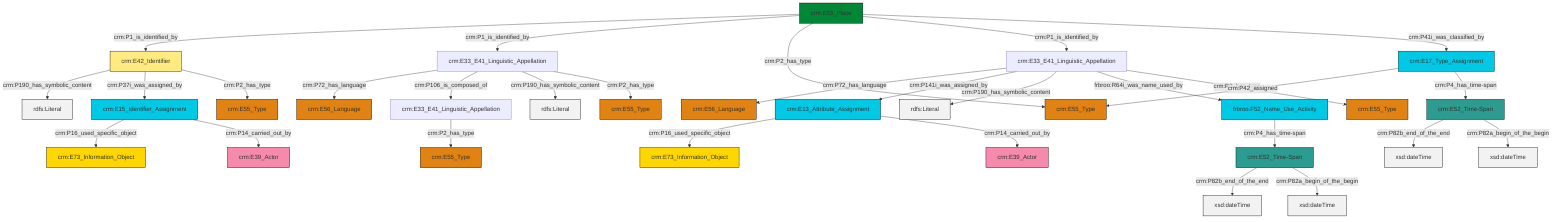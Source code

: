 graph TD
classDef Literal fill:#f2f2f2,stroke:#000000;
classDef CRM_Entity fill:#FFFFFF,stroke:#000000;
classDef Temporal_Entity fill:#00C9E6, stroke:#000000;
classDef Type fill:#E18312, stroke:#000000;
classDef Time-Span fill:#2C9C91, stroke:#000000;
classDef Appellation fill:#FFEB7F, stroke:#000000;
classDef Place fill:#008836, stroke:#000000;
classDef Persistent_Item fill:#B266B2, stroke:#000000;
classDef Conceptual_Object fill:#FFD700, stroke:#000000;
classDef Physical_Thing fill:#D2B48C, stroke:#000000;
classDef Actor fill:#f58aad, stroke:#000000;
classDef PC_Classes fill:#4ce600, stroke:#000000;
classDef Multi fill:#cccccc,stroke:#000000;

0["crm:E33_E41_Linguistic_Appellation"]:::Default -->|crm:P72_has_language| 1["crm:E56_Language"]:::Type
2["crm:E33_E41_Linguistic_Appellation"]:::Default -->|crm:P72_has_language| 3["crm:E56_Language"]:::Type
4["frbroo:F52_Name_Use_Activity"]:::Temporal_Entity -->|crm:P4_has_time-span| 5["crm:E52_Time-Span"]:::Time-Span
2["crm:E33_E41_Linguistic_Appellation"]:::Default -->|crm:P141i_was_assigned_by| 12["crm:E13_Attribute_Assignment"]:::Temporal_Entity
5["crm:E52_Time-Span"]:::Time-Span -->|crm:P82b_end_of_the_end| 14[xsd:dateTime]:::Literal
0["crm:E33_E41_Linguistic_Appellation"]:::Default -->|crm:P106_is_composed_of| 10["crm:E33_E41_Linguistic_Appellation"]:::Default
15["crm:E15_Identifier_Assignment"]:::Temporal_Entity -->|crm:P16_used_specific_object| 6["crm:E73_Information_Object"]:::Conceptual_Object
0["crm:E33_E41_Linguistic_Appellation"]:::Default -->|crm:P190_has_symbolic_content| 16[rdfs:Literal]:::Literal
10["crm:E33_E41_Linguistic_Appellation"]:::Default -->|crm:P2_has_type| 17["crm:E55_Type"]:::Type
2["crm:E33_E41_Linguistic_Appellation"]:::Default -->|crm:P190_has_symbolic_content| 18[rdfs:Literal]:::Literal
24["crm:E42_Identifier"]:::Appellation -->|crm:P190_has_symbolic_content| 25[rdfs:Literal]:::Literal
2["crm:E33_E41_Linguistic_Appellation"]:::Default -->|frbroo:R64i_was_name_used_by| 4["frbroo:F52_Name_Use_Activity"]:::Temporal_Entity
24["crm:E42_Identifier"]:::Appellation -->|crm:P37i_was_assigned_by| 15["crm:E15_Identifier_Assignment"]:::Temporal_Entity
2["crm:E33_E41_Linguistic_Appellation"]:::Default -->|crm:P2_has_type| 29["crm:E55_Type"]:::Type
5["crm:E52_Time-Span"]:::Time-Span -->|crm:P82a_begin_of_the_begin| 30[xsd:dateTime]:::Literal
20["crm:E52_Time-Span"]:::Time-Span -->|crm:P82b_end_of_the_end| 35[xsd:dateTime]:::Literal
12["crm:E13_Attribute_Assignment"]:::Temporal_Entity -->|crm:P16_used_specific_object| 31["crm:E73_Information_Object"]:::Conceptual_Object
15["crm:E15_Identifier_Assignment"]:::Temporal_Entity -->|crm:P14_carried_out_by| 22["crm:E39_Actor"]:::Actor
27["crm:E53_Place"]:::Place -->|crm:P1_is_identified_by| 24["crm:E42_Identifier"]:::Appellation
27["crm:E53_Place"]:::Place -->|crm:P1_is_identified_by| 0["crm:E33_E41_Linguistic_Appellation"]:::Default
27["crm:E53_Place"]:::Place -->|crm:P2_has_type| 38["crm:E55_Type"]:::Type
20["crm:E52_Time-Span"]:::Time-Span -->|crm:P82a_begin_of_the_begin| 41[xsd:dateTime]:::Literal
12["crm:E13_Attribute_Assignment"]:::Temporal_Entity -->|crm:P14_carried_out_by| 42["crm:E39_Actor"]:::Actor
27["crm:E53_Place"]:::Place -->|crm:P1_is_identified_by| 2["crm:E33_E41_Linguistic_Appellation"]:::Default
24["crm:E42_Identifier"]:::Appellation -->|crm:P2_has_type| 43["crm:E55_Type"]:::Type
0["crm:E33_E41_Linguistic_Appellation"]:::Default -->|crm:P2_has_type| 33["crm:E55_Type"]:::Type
48["crm:E17_Type_Assignment"]:::Temporal_Entity -->|crm:P42_assigned| 38["crm:E55_Type"]:::Type
48["crm:E17_Type_Assignment"]:::Temporal_Entity -->|crm:P4_has_time-span| 20["crm:E52_Time-Span"]:::Time-Span
27["crm:E53_Place"]:::Place -->|crm:P41i_was_classified_by| 48["crm:E17_Type_Assignment"]:::Temporal_Entity
